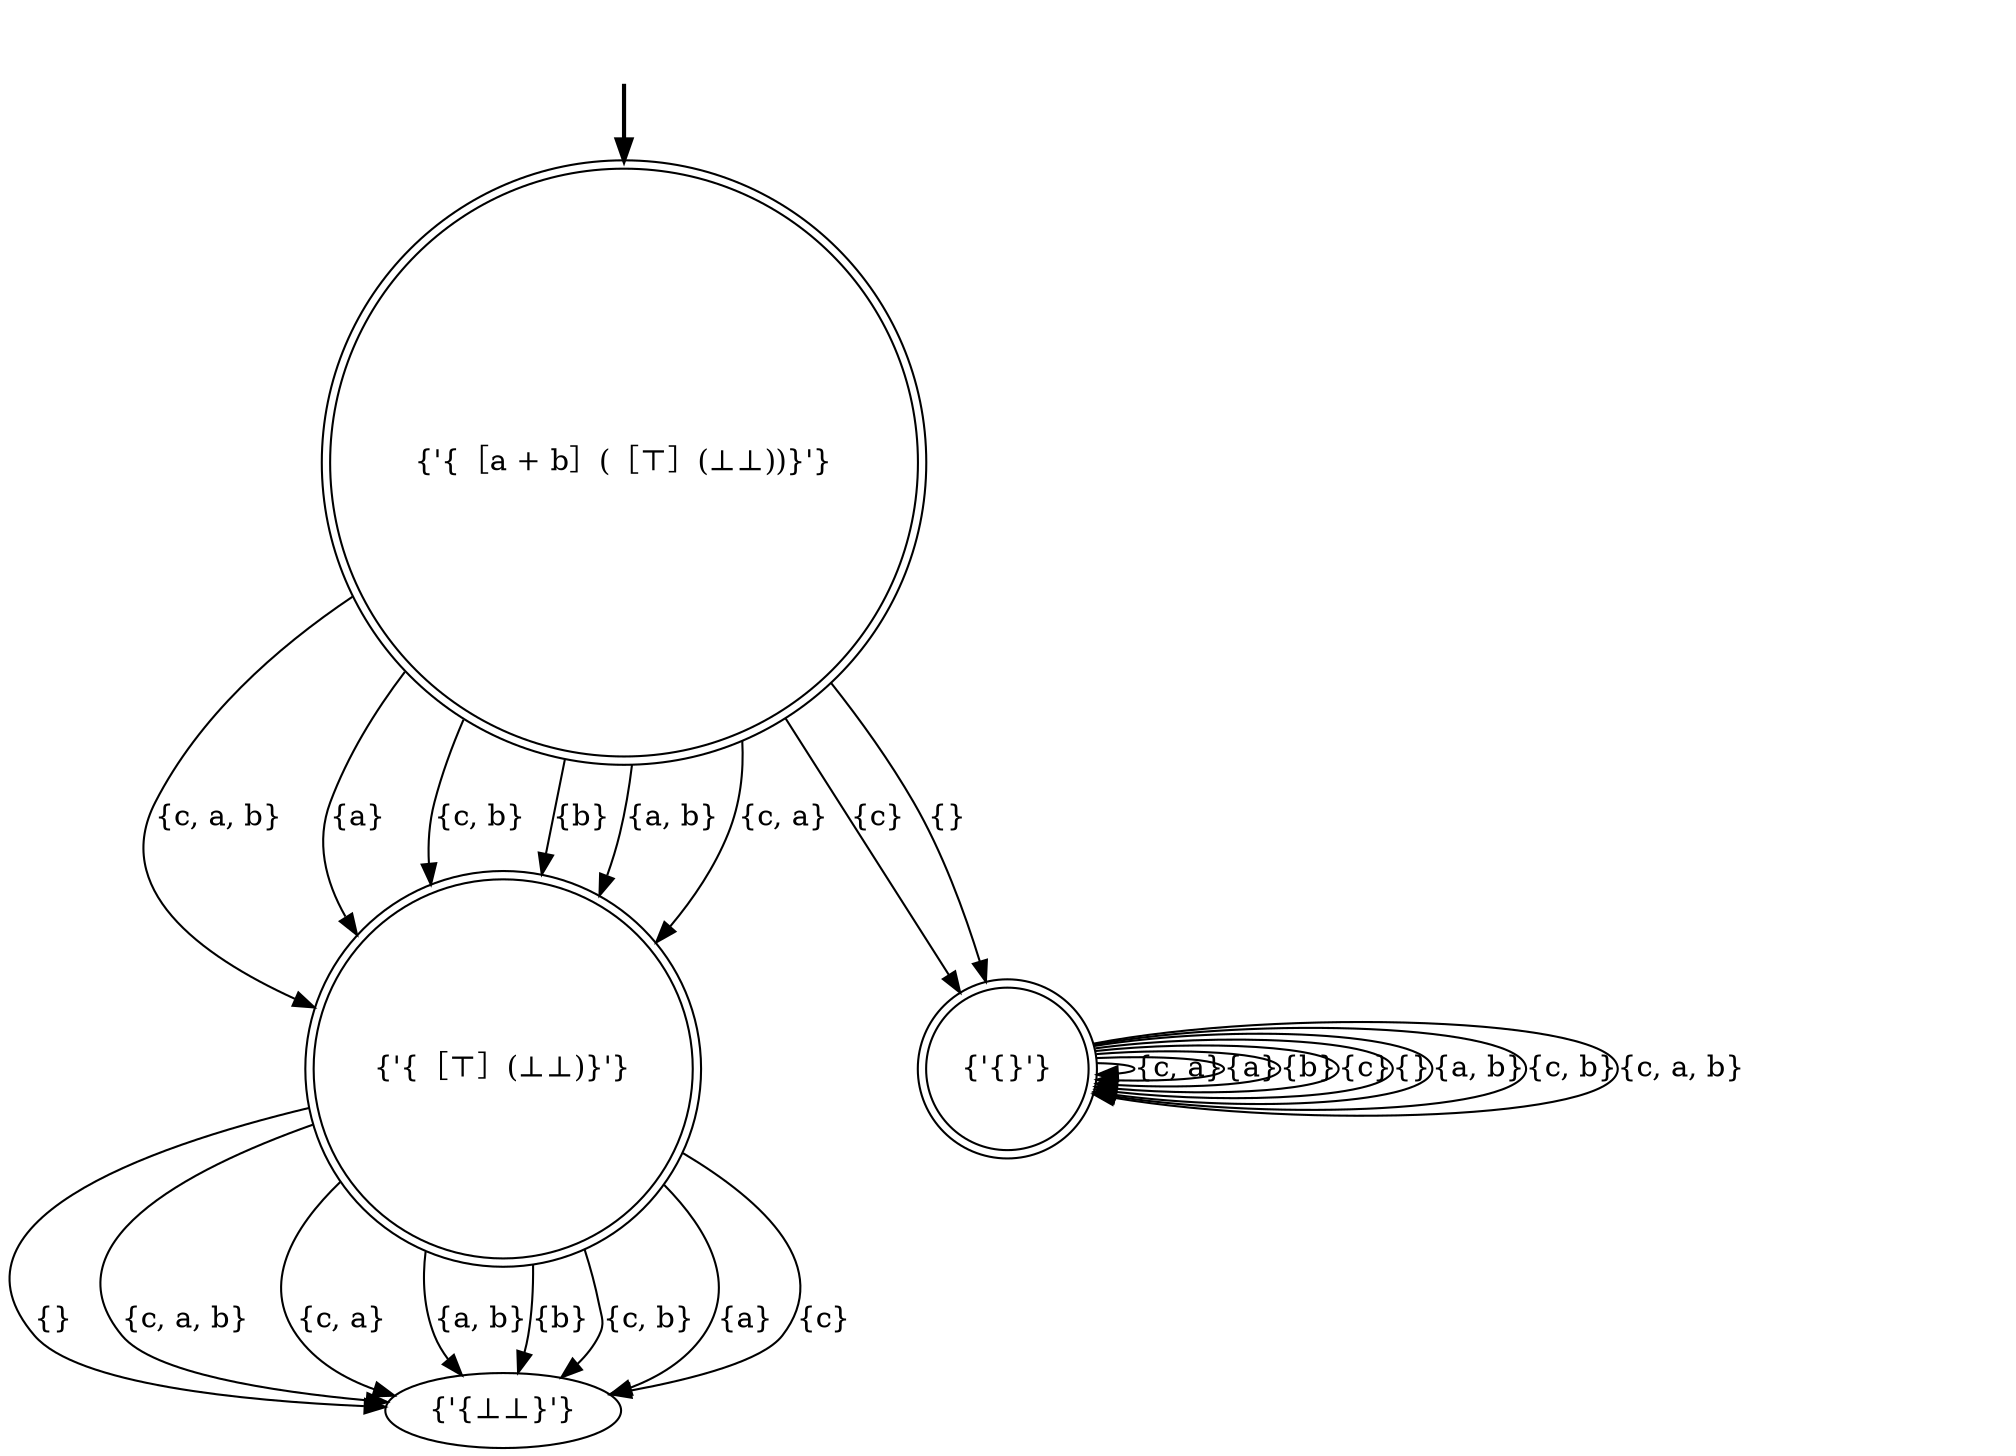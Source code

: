 digraph {
	fake [style=invisible]
	"{'{⊥⊥}'}"
	"{'{［⊤］(⊥⊥)}'}" [shape=doublecircle]
	"{'{}'}" [shape=doublecircle]
	"{'{［a + b］(［⊤］(⊥⊥))}'}" [root=true shape=doublecircle]
	fake -> "{'{［a + b］(［⊤］(⊥⊥))}'}" [style=bold]
	"{'{［⊤］(⊥⊥)}'}" -> "{'{⊥⊥}'}" [label="{}"]
	"{'{［⊤］(⊥⊥)}'}" -> "{'{⊥⊥}'}" [label="{c, a, b}"]
	"{'{}'}" -> "{'{}'}" [label="{c, a}"]
	"{'{}'}" -> "{'{}'}" [label="{a}"]
	"{'{}'}" -> "{'{}'}" [label="{b}"]
	"{'{［⊤］(⊥⊥)}'}" -> "{'{⊥⊥}'}" [label="{c, a}"]
	"{'{}'}" -> "{'{}'}" [label="{c}"]
	"{'{}'}" -> "{'{}'}" [label="{}"]
	"{'{［⊤］(⊥⊥)}'}" -> "{'{⊥⊥}'}" [label="{a, b}"]
	"{'{［a + b］(［⊤］(⊥⊥))}'}" -> "{'{［⊤］(⊥⊥)}'}" [label="{c, a, b}"]
	"{'{［⊤］(⊥⊥)}'}" -> "{'{⊥⊥}'}" [label="{b}"]
	"{'{［a + b］(［⊤］(⊥⊥))}'}" -> "{'{}'}" [label="{c}"]
	"{'{}'}" -> "{'{}'}" [label="{a, b}"]
	"{'{［a + b］(［⊤］(⊥⊥))}'}" -> "{'{［⊤］(⊥⊥)}'}" [label="{a}"]
	"{'{［a + b］(［⊤］(⊥⊥))}'}" -> "{'{［⊤］(⊥⊥)}'}" [label="{c, b}"]
	"{'{［a + b］(［⊤］(⊥⊥))}'}" -> "{'{}'}" [label="{}"]
	"{'{}'}" -> "{'{}'}" [label="{c, b}"]
	"{'{［a + b］(［⊤］(⊥⊥))}'}" -> "{'{［⊤］(⊥⊥)}'}" [label="{b}"]
	"{'{［a + b］(［⊤］(⊥⊥))}'}" -> "{'{［⊤］(⊥⊥)}'}" [label="{a, b}"]
	"{'{}'}" -> "{'{}'}" [label="{c, a, b}"]
	"{'{［⊤］(⊥⊥)}'}" -> "{'{⊥⊥}'}" [label="{c, b}"]
	"{'{［a + b］(［⊤］(⊥⊥))}'}" -> "{'{［⊤］(⊥⊥)}'}" [label="{c, a}"]
	"{'{［⊤］(⊥⊥)}'}" -> "{'{⊥⊥}'}" [label="{a}"]
	"{'{［⊤］(⊥⊥)}'}" -> "{'{⊥⊥}'}" [label="{c}"]
}
